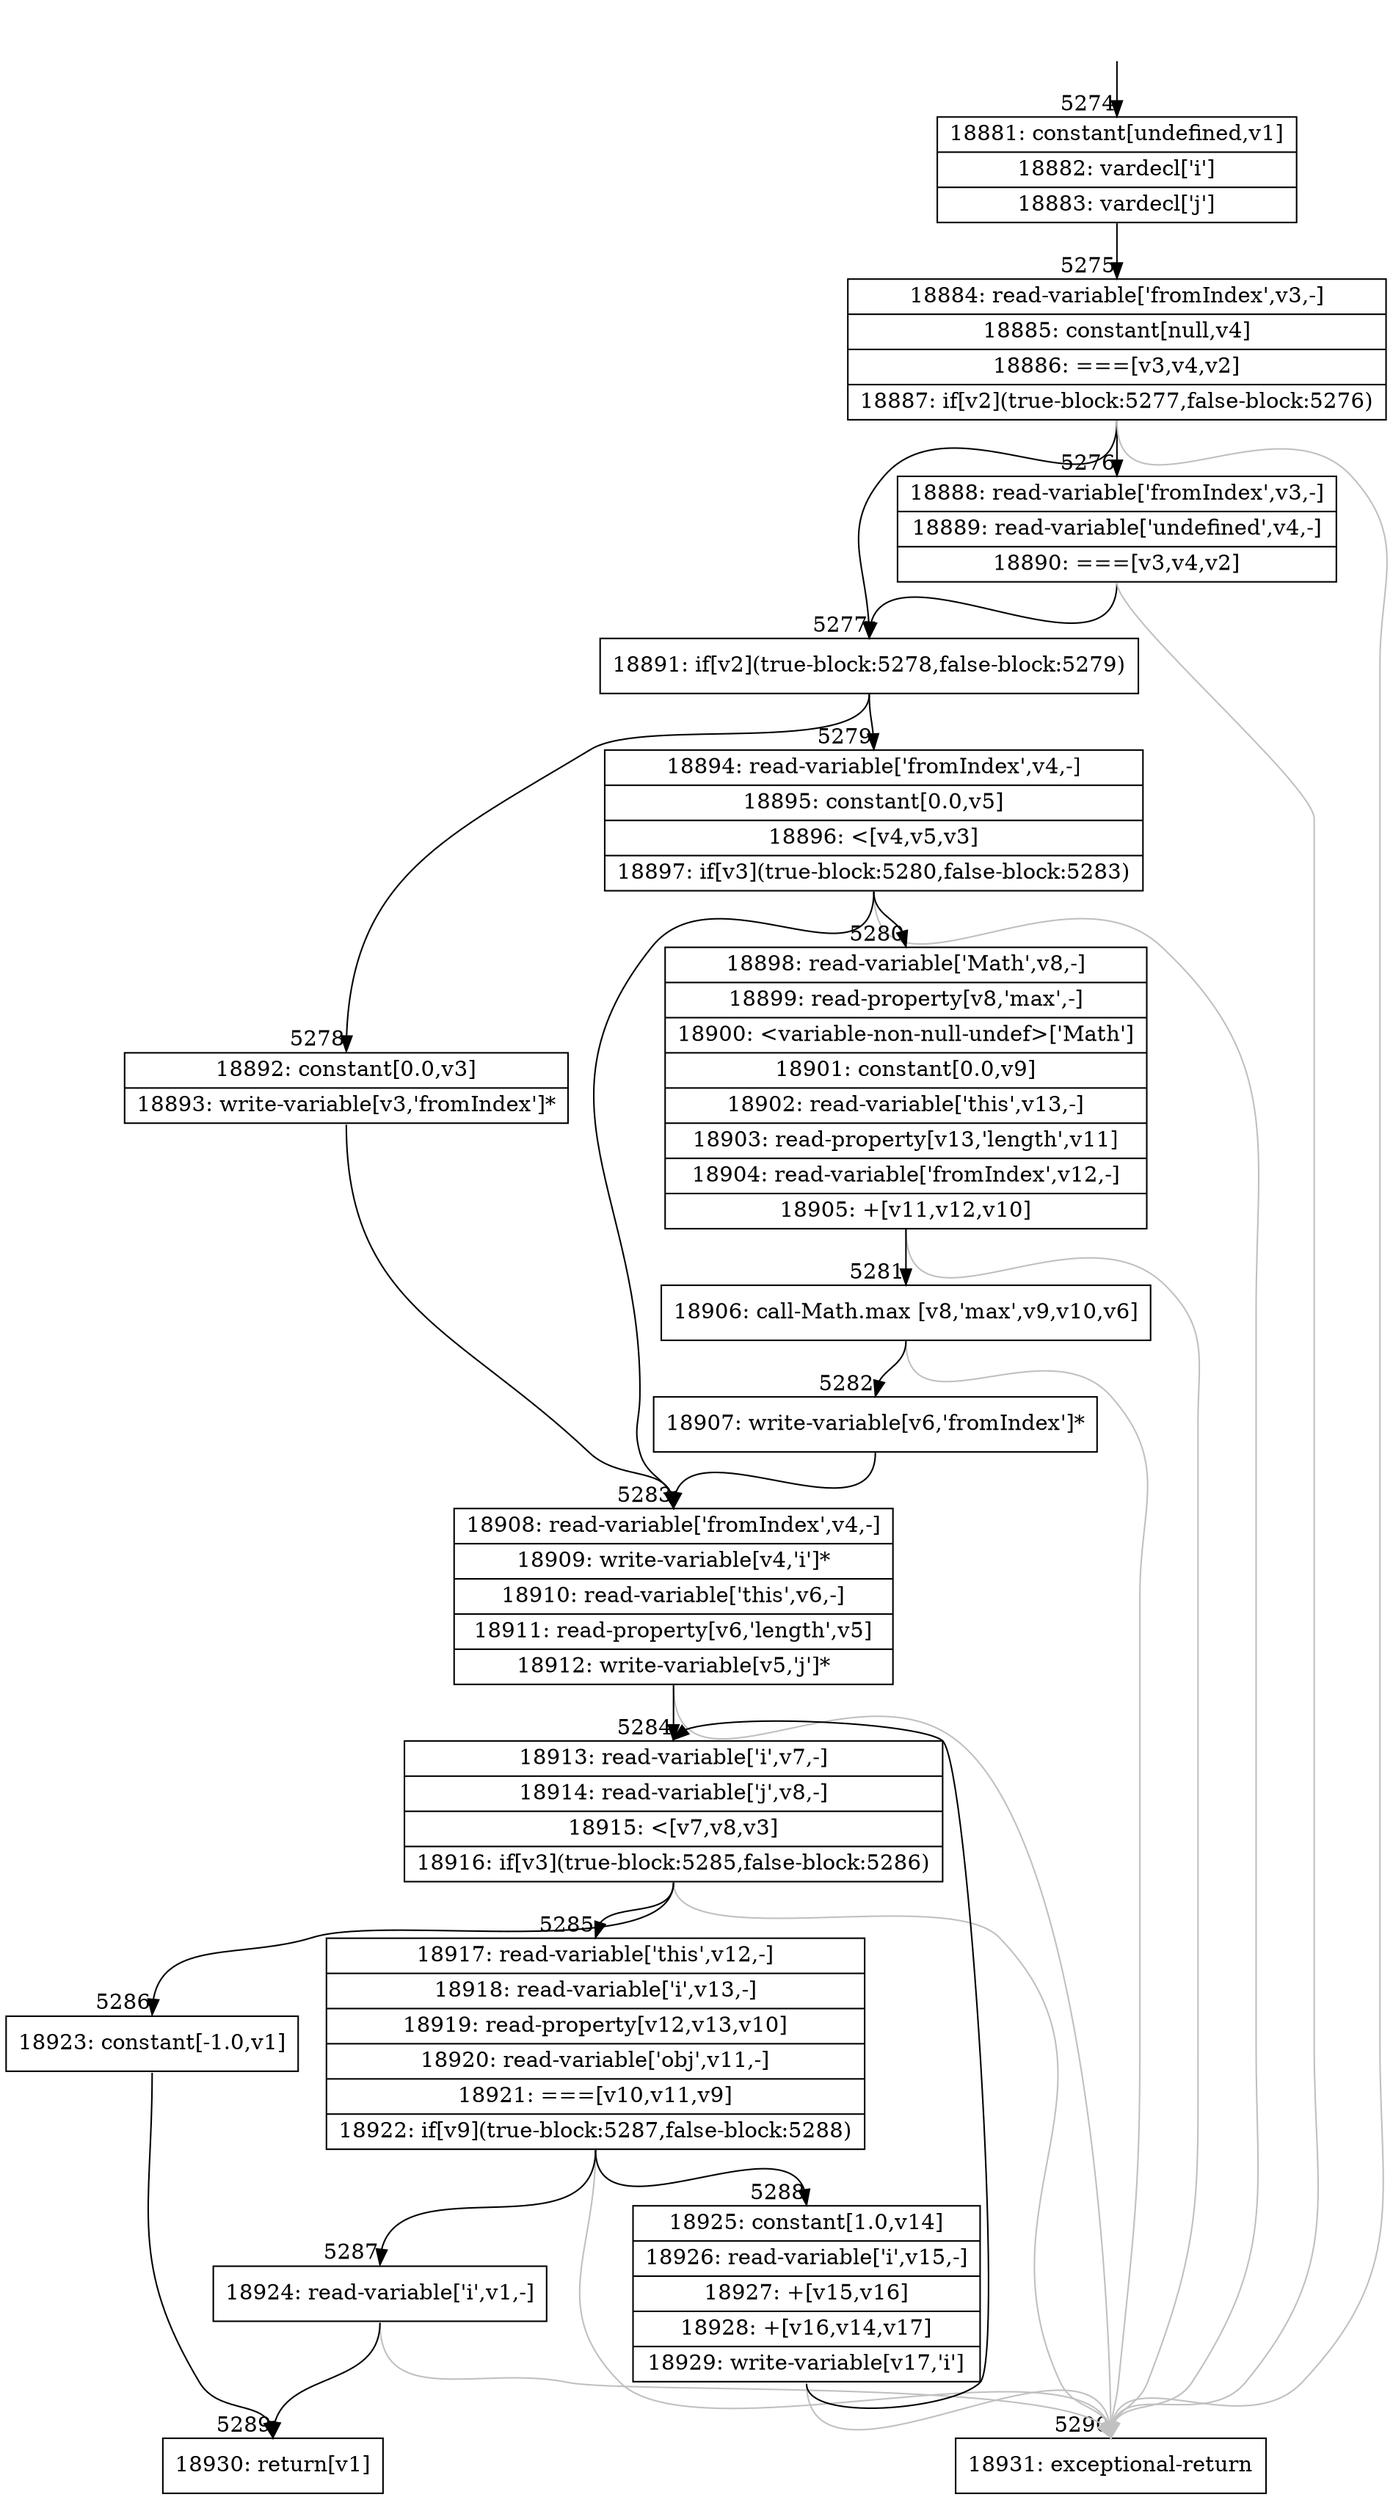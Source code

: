 digraph {
rankdir="TD"
BB_entry422[shape=none,label=""];
BB_entry422 -> BB5274 [tailport=s, headport=n, headlabel="    5274"]
BB5274 [shape=record label="{18881: constant[undefined,v1]|18882: vardecl['i']|18883: vardecl['j']}" ] 
BB5274 -> BB5275 [tailport=s, headport=n, headlabel="      5275"]
BB5275 [shape=record label="{18884: read-variable['fromIndex',v3,-]|18885: constant[null,v4]|18886: ===[v3,v4,v2]|18887: if[v2](true-block:5277,false-block:5276)}" ] 
BB5275 -> BB5277 [tailport=s, headport=n, headlabel="      5277"]
BB5275 -> BB5276 [tailport=s, headport=n, headlabel="      5276"]
BB5275 -> BB5290 [tailport=s, headport=n, color=gray, headlabel="      5290"]
BB5276 [shape=record label="{18888: read-variable['fromIndex',v3,-]|18889: read-variable['undefined',v4,-]|18890: ===[v3,v4,v2]}" ] 
BB5276 -> BB5277 [tailport=s, headport=n]
BB5276 -> BB5290 [tailport=s, headport=n, color=gray]
BB5277 [shape=record label="{18891: if[v2](true-block:5278,false-block:5279)}" ] 
BB5277 -> BB5278 [tailport=s, headport=n, headlabel="      5278"]
BB5277 -> BB5279 [tailport=s, headport=n, headlabel="      5279"]
BB5278 [shape=record label="{18892: constant[0.0,v3]|18893: write-variable[v3,'fromIndex']*}" ] 
BB5278 -> BB5283 [tailport=s, headport=n, headlabel="      5283"]
BB5279 [shape=record label="{18894: read-variable['fromIndex',v4,-]|18895: constant[0.0,v5]|18896: \<[v4,v5,v3]|18897: if[v3](true-block:5280,false-block:5283)}" ] 
BB5279 -> BB5280 [tailport=s, headport=n, headlabel="      5280"]
BB5279 -> BB5283 [tailport=s, headport=n]
BB5279 -> BB5290 [tailport=s, headport=n, color=gray]
BB5280 [shape=record label="{18898: read-variable['Math',v8,-]|18899: read-property[v8,'max',-]|18900: \<variable-non-null-undef\>['Math']|18901: constant[0.0,v9]|18902: read-variable['this',v13,-]|18903: read-property[v13,'length',v11]|18904: read-variable['fromIndex',v12,-]|18905: +[v11,v12,v10]}" ] 
BB5280 -> BB5281 [tailport=s, headport=n, headlabel="      5281"]
BB5280 -> BB5290 [tailport=s, headport=n, color=gray]
BB5281 [shape=record label="{18906: call-Math.max [v8,'max',v9,v10,v6]}" ] 
BB5281 -> BB5282 [tailport=s, headport=n, headlabel="      5282"]
BB5281 -> BB5290 [tailport=s, headport=n, color=gray]
BB5282 [shape=record label="{18907: write-variable[v6,'fromIndex']*}" ] 
BB5282 -> BB5283 [tailport=s, headport=n]
BB5283 [shape=record label="{18908: read-variable['fromIndex',v4,-]|18909: write-variable[v4,'i']*|18910: read-variable['this',v6,-]|18911: read-property[v6,'length',v5]|18912: write-variable[v5,'j']*}" ] 
BB5283 -> BB5284 [tailport=s, headport=n, headlabel="      5284"]
BB5283 -> BB5290 [tailport=s, headport=n, color=gray]
BB5284 [shape=record label="{18913: read-variable['i',v7,-]|18914: read-variable['j',v8,-]|18915: \<[v7,v8,v3]|18916: if[v3](true-block:5285,false-block:5286)}" ] 
BB5284 -> BB5285 [tailport=s, headport=n, headlabel="      5285"]
BB5284 -> BB5286 [tailport=s, headport=n, headlabel="      5286"]
BB5284 -> BB5290 [tailport=s, headport=n, color=gray]
BB5285 [shape=record label="{18917: read-variable['this',v12,-]|18918: read-variable['i',v13,-]|18919: read-property[v12,v13,v10]|18920: read-variable['obj',v11,-]|18921: ===[v10,v11,v9]|18922: if[v9](true-block:5287,false-block:5288)}" ] 
BB5285 -> BB5287 [tailport=s, headport=n, headlabel="      5287"]
BB5285 -> BB5288 [tailport=s, headport=n, headlabel="      5288"]
BB5285 -> BB5290 [tailport=s, headport=n, color=gray]
BB5286 [shape=record label="{18923: constant[-1.0,v1]}" ] 
BB5286 -> BB5289 [tailport=s, headport=n, headlabel="      5289"]
BB5287 [shape=record label="{18924: read-variable['i',v1,-]}" ] 
BB5287 -> BB5289 [tailport=s, headport=n]
BB5287 -> BB5290 [tailport=s, headport=n, color=gray]
BB5288 [shape=record label="{18925: constant[1.0,v14]|18926: read-variable['i',v15,-]|18927: +[v15,v16]|18928: +[v16,v14,v17]|18929: write-variable[v17,'i']}" ] 
BB5288 -> BB5284 [tailport=s, headport=n]
BB5288 -> BB5290 [tailport=s, headport=n, color=gray]
BB5289 [shape=record label="{18930: return[v1]}" ] 
BB5290 [shape=record label="{18931: exceptional-return}" ] 
//#$~ 9581
}
